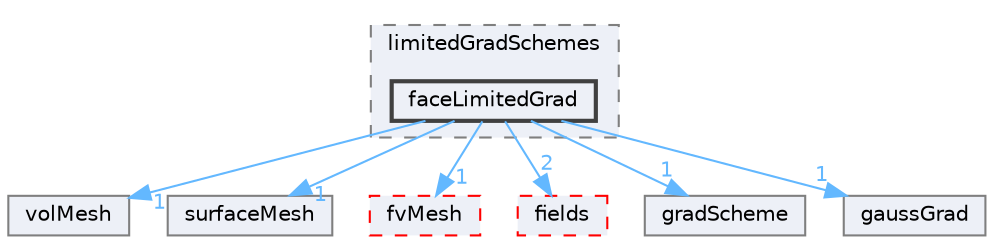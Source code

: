 digraph "src/finiteVolume/finiteVolume/gradSchemes/limitedGradSchemes/faceLimitedGrad"
{
 // LATEX_PDF_SIZE
  bgcolor="transparent";
  edge [fontname=Helvetica,fontsize=10,labelfontname=Helvetica,labelfontsize=10];
  node [fontname=Helvetica,fontsize=10,shape=box,height=0.2,width=0.4];
  compound=true
  subgraph clusterdir_fff497ac263f931389c898cdbfb5238e {
    graph [ bgcolor="#edf0f7", pencolor="grey50", label="limitedGradSchemes", fontname=Helvetica,fontsize=10 style="filled,dashed", URL="dir_fff497ac263f931389c898cdbfb5238e.html",tooltip=""]
  dir_c1c7575adc5e6e4fa3421b9da62fb689 [label="faceLimitedGrad", fillcolor="#edf0f7", color="grey25", style="filled,bold", URL="dir_c1c7575adc5e6e4fa3421b9da62fb689.html",tooltip=""];
  }
  dir_1a4209badf8dc5d7c181708103efea60 [label="volMesh", fillcolor="#edf0f7", color="grey50", style="filled", URL="dir_1a4209badf8dc5d7c181708103efea60.html",tooltip=""];
  dir_fdafd3b59310328ee40a940c9419d4db [label="surfaceMesh", fillcolor="#edf0f7", color="grey50", style="filled", URL="dir_fdafd3b59310328ee40a940c9419d4db.html",tooltip=""];
  dir_c382fa095c9c33d8673c0dd60aaef275 [label="fvMesh", fillcolor="#edf0f7", color="red", style="filled,dashed", URL="dir_c382fa095c9c33d8673c0dd60aaef275.html",tooltip=""];
  dir_25ab4a83a983f7bb7a38b7f63bb141b7 [label="fields", fillcolor="#edf0f7", color="red", style="filled,dashed", URL="dir_25ab4a83a983f7bb7a38b7f63bb141b7.html",tooltip=""];
  dir_34f6fdac462f96b744b53870896d634e [label="gradScheme", fillcolor="#edf0f7", color="grey50", style="filled", URL="dir_34f6fdac462f96b744b53870896d634e.html",tooltip=""];
  dir_88d539e89933277658cec4fd08ce15b4 [label="gaussGrad", fillcolor="#edf0f7", color="grey50", style="filled", URL="dir_88d539e89933277658cec4fd08ce15b4.html",tooltip=""];
  dir_c1c7575adc5e6e4fa3421b9da62fb689->dir_1a4209badf8dc5d7c181708103efea60 [headlabel="1", labeldistance=1.5 headhref="dir_001258_004299.html" href="dir_001258_004299.html" color="steelblue1" fontcolor="steelblue1"];
  dir_c1c7575adc5e6e4fa3421b9da62fb689->dir_25ab4a83a983f7bb7a38b7f63bb141b7 [headlabel="2", labeldistance=1.5 headhref="dir_001258_001332.html" href="dir_001258_001332.html" color="steelblue1" fontcolor="steelblue1"];
  dir_c1c7575adc5e6e4fa3421b9da62fb689->dir_34f6fdac462f96b744b53870896d634e [headlabel="1", labeldistance=1.5 headhref="dir_001258_001670.html" href="dir_001258_001670.html" color="steelblue1" fontcolor="steelblue1"];
  dir_c1c7575adc5e6e4fa3421b9da62fb689->dir_88d539e89933277658cec4fd08ce15b4 [headlabel="1", labeldistance=1.5 headhref="dir_001258_001595.html" href="dir_001258_001595.html" color="steelblue1" fontcolor="steelblue1"];
  dir_c1c7575adc5e6e4fa3421b9da62fb689->dir_c382fa095c9c33d8673c0dd60aaef275 [headlabel="1", labeldistance=1.5 headhref="dir_001258_001544.html" href="dir_001258_001544.html" color="steelblue1" fontcolor="steelblue1"];
  dir_c1c7575adc5e6e4fa3421b9da62fb689->dir_fdafd3b59310328ee40a940c9419d4db [headlabel="1", labeldistance=1.5 headhref="dir_001258_003854.html" href="dir_001258_003854.html" color="steelblue1" fontcolor="steelblue1"];
}

